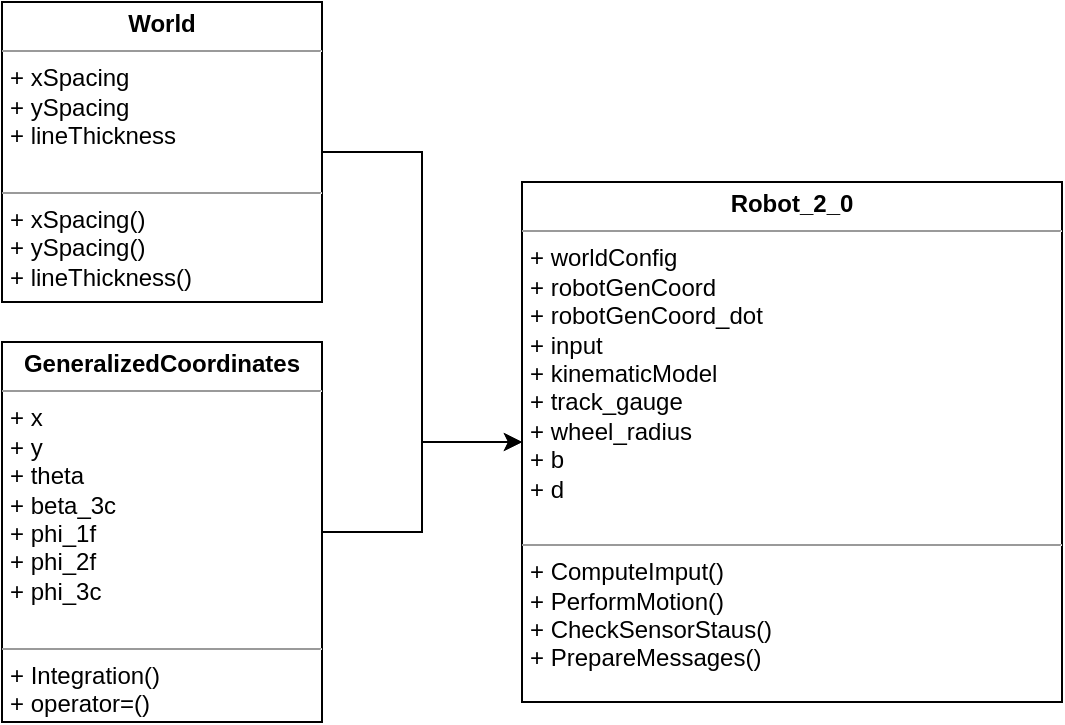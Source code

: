 <mxfile version="13.0.3" type="device"><diagram id="C5RBs43oDa-KdzZeNtuy" name="Page-1"><mxGraphModel dx="159" dy="733" grid="1" gridSize="10" guides="1" tooltips="1" connect="1" arrows="1" fold="1" page="1" pageScale="1" pageWidth="827" pageHeight="1169" math="0" shadow="0"><root><mxCell id="WIyWlLk6GJQsqaUBKTNV-0"/><mxCell id="WIyWlLk6GJQsqaUBKTNV-1" parent="WIyWlLk6GJQsqaUBKTNV-0"/><mxCell id="aSgim3l7zMQjIajuuiAt-1" value="&lt;p style=&quot;margin: 4px 0px 0px ; text-align: center&quot;&gt;&lt;b&gt;Robot_2_0&lt;/b&gt;&lt;/p&gt;&lt;hr size=&quot;1&quot;&gt;&lt;p style=&quot;margin: 0px 0px 0px 4px&quot;&gt;+ worldConfig&lt;/p&gt;&lt;p style=&quot;margin: 0px 0px 0px 4px&quot;&gt;+ robotGenCoord&lt;/p&gt;&lt;p style=&quot;margin: 0px 0px 0px 4px&quot;&gt;+ robotGenCoord_dot&lt;/p&gt;&lt;p style=&quot;margin: 0px 0px 0px 4px&quot;&gt;&lt;span&gt;+ input&amp;nbsp;&lt;/span&gt;&lt;/p&gt;&lt;p style=&quot;margin: 0px 0px 0px 4px&quot;&gt;+ kinematicModel&lt;/p&gt;&lt;p style=&quot;margin: 0px 0px 0px 4px&quot;&gt;+ track_gauge&lt;br&gt;&lt;/p&gt;&lt;p style=&quot;margin: 0px 0px 0px 4px&quot;&gt;+ wheel_radius&lt;br&gt;&lt;/p&gt;&lt;p style=&quot;margin: 0px 0px 0px 4px&quot;&gt;+ b&lt;br&gt;&lt;/p&gt;&lt;p style=&quot;margin: 0px 0px 0px 4px&quot;&gt;+ d&lt;br&gt;&lt;/p&gt;&lt;p style=&quot;margin: 0px 0px 0px 4px&quot;&gt;&lt;br&gt;&lt;/p&gt;&lt;hr size=&quot;1&quot;&gt;&lt;p style=&quot;margin: 0px 0px 0px 4px&quot;&gt;+ ComputeImput()&lt;/p&gt;&lt;p style=&quot;margin: 0px 0px 0px 4px&quot;&gt;+ PerformMotion()&lt;br&gt;&lt;/p&gt;&lt;p style=&quot;margin: 0px 0px 0px 4px&quot;&gt;+ CheckSensorStaus()&lt;br&gt;&lt;/p&gt;&lt;p style=&quot;margin: 0px 0px 0px 4px&quot;&gt;+ PrepareMessages()&lt;br&gt;&lt;/p&gt;" style="verticalAlign=top;align=left;overflow=fill;fontSize=12;fontFamily=Helvetica;html=1;" vertex="1" parent="WIyWlLk6GJQsqaUBKTNV-1"><mxGeometry x="1280" y="90" width="270" height="260" as="geometry"/></mxCell><mxCell id="aSgim3l7zMQjIajuuiAt-6" style="edgeStyle=orthogonalEdgeStyle;rounded=0;orthogonalLoop=1;jettySize=auto;html=1;" edge="1" parent="WIyWlLk6GJQsqaUBKTNV-1" source="aSgim3l7zMQjIajuuiAt-2" target="aSgim3l7zMQjIajuuiAt-1"><mxGeometry relative="1" as="geometry"/></mxCell><mxCell id="aSgim3l7zMQjIajuuiAt-2" value="&lt;p style=&quot;margin: 4px 0px 0px ; text-align: center&quot;&gt;&lt;b&gt;GeneralizedCoordinates&lt;/b&gt;&lt;/p&gt;&lt;hr size=&quot;1&quot;&gt;&lt;p style=&quot;margin: 0px 0px 0px 4px&quot;&gt;+ x&lt;/p&gt;&lt;p style=&quot;margin: 0px 0px 0px 4px&quot;&gt;+ y&lt;br&gt;&lt;/p&gt;&lt;p style=&quot;margin: 0px 0px 0px 4px&quot;&gt;+ theta&lt;br&gt;&lt;/p&gt;&lt;p style=&quot;margin: 0px 0px 0px 4px&quot;&gt;+ beta_3c&lt;br&gt;&lt;/p&gt;&lt;p style=&quot;margin: 0px 0px 0px 4px&quot;&gt;+ phi_1f&lt;br&gt;&lt;/p&gt;&lt;p style=&quot;margin: 0px 0px 0px 4px&quot;&gt;+ phi_2f&lt;br&gt;&lt;/p&gt;&lt;p style=&quot;margin: 0px 0px 0px 4px&quot;&gt;+ phi_3c&lt;br&gt;&lt;/p&gt;&lt;div&gt;&lt;br&gt;&lt;/div&gt;&lt;hr size=&quot;1&quot;&gt;&lt;p style=&quot;margin: 0px 0px 0px 4px&quot;&gt;+ Integration()&lt;/p&gt;&lt;p style=&quot;margin: 0px 0px 0px 4px&quot;&gt;+ operator=()&lt;br&gt;&lt;/p&gt;" style="verticalAlign=top;align=left;overflow=fill;fontSize=12;fontFamily=Helvetica;html=1;" vertex="1" parent="WIyWlLk6GJQsqaUBKTNV-1"><mxGeometry x="1020" y="170" width="160" height="190" as="geometry"/></mxCell><mxCell id="aSgim3l7zMQjIajuuiAt-5" style="edgeStyle=orthogonalEdgeStyle;rounded=0;orthogonalLoop=1;jettySize=auto;html=1;entryX=0;entryY=0.5;entryDx=0;entryDy=0;" edge="1" parent="WIyWlLk6GJQsqaUBKTNV-1" source="aSgim3l7zMQjIajuuiAt-3" target="aSgim3l7zMQjIajuuiAt-1"><mxGeometry relative="1" as="geometry"><mxPoint x="1270" y="130" as="targetPoint"/></mxGeometry></mxCell><mxCell id="aSgim3l7zMQjIajuuiAt-3" value="&lt;p style=&quot;margin: 4px 0px 0px ; text-align: center&quot;&gt;&lt;b&gt;World&lt;/b&gt;&lt;/p&gt;&lt;hr size=&quot;1&quot;&gt;&lt;p style=&quot;margin: 0px 0px 0px 4px&quot;&gt;+ xSpacing&lt;/p&gt;&lt;p style=&quot;margin: 0px 0px 0px 4px&quot;&gt;+ ySpacing&lt;br&gt;&lt;/p&gt;&lt;p style=&quot;margin: 0px 0px 0px 4px&quot;&gt;+ lineThickness&lt;/p&gt;&lt;div&gt;&lt;br&gt;&lt;/div&gt;&lt;hr size=&quot;1&quot;&gt;&lt;p style=&quot;margin: 0px 0px 0px 4px&quot;&gt;+ xSpacing()&lt;/p&gt;&lt;p style=&quot;margin: 0px 0px 0px 4px&quot;&gt;+ ySpacing()&lt;br&gt;&lt;/p&gt;&lt;p style=&quot;margin: 0px 0px 0px 4px&quot;&gt;+ lineThickness()&lt;br&gt;&lt;/p&gt;&lt;p style=&quot;margin: 0px 0px 0px 4px&quot;&gt;&lt;br&gt;&lt;/p&gt;&lt;p style=&quot;margin: 0px 0px 0px 4px&quot;&gt;&lt;br&gt;&lt;/p&gt;" style="verticalAlign=top;align=left;overflow=fill;fontSize=12;fontFamily=Helvetica;html=1;" vertex="1" parent="WIyWlLk6GJQsqaUBKTNV-1"><mxGeometry x="1020" width="160" height="150" as="geometry"/></mxCell></root></mxGraphModel></diagram></mxfile>